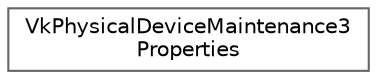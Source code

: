 digraph "类继承关系图"
{
 // LATEX_PDF_SIZE
  bgcolor="transparent";
  edge [fontname=Helvetica,fontsize=10,labelfontname=Helvetica,labelfontsize=10];
  node [fontname=Helvetica,fontsize=10,shape=box,height=0.2,width=0.4];
  rankdir="LR";
  Node0 [id="Node000000",label="VkPhysicalDeviceMaintenance3\lProperties",height=0.2,width=0.4,color="grey40", fillcolor="white", style="filled",URL="$struct_vk_physical_device_maintenance3_properties.html",tooltip=" "];
}

